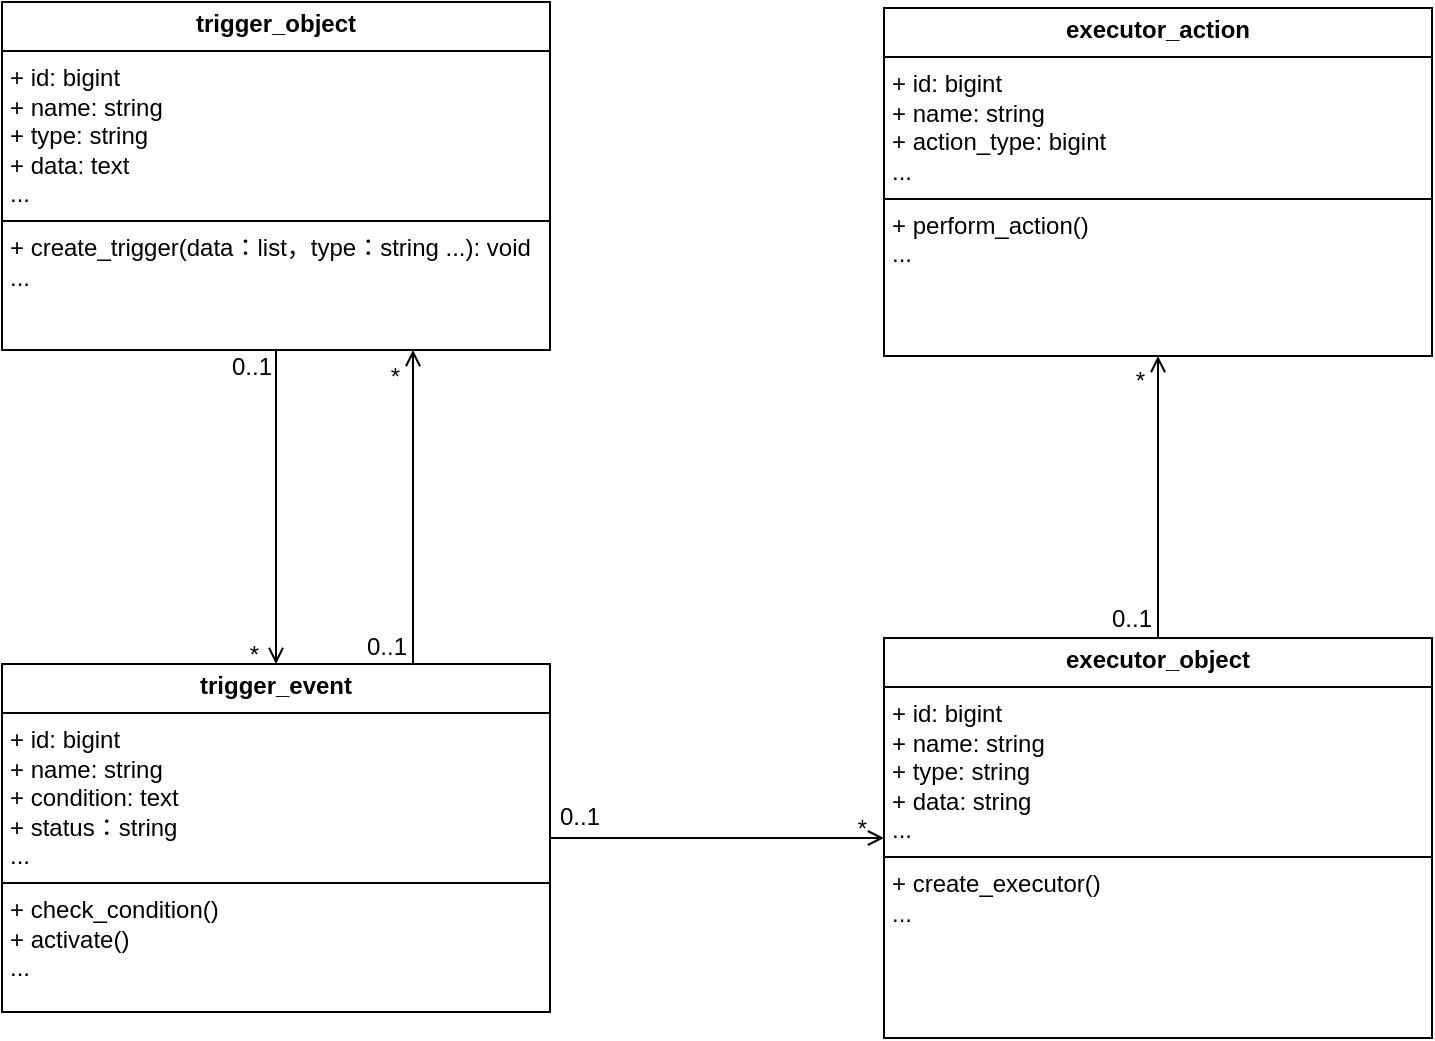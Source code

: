 <mxfile version="26.1.1">
  <diagram id="C5RBs43oDa-KdzZeNtuy" name="Page-1">
    <mxGraphModel dx="-758" dy="1185" grid="0" gridSize="10" guides="1" tooltips="1" connect="1" arrows="1" fold="1" page="0" pageScale="1" pageWidth="827" pageHeight="1169" math="0" shadow="0">
      <root>
        <mxCell id="WIyWlLk6GJQsqaUBKTNV-0" />
        <mxCell id="WIyWlLk6GJQsqaUBKTNV-1" parent="WIyWlLk6GJQsqaUBKTNV-0" />
        <mxCell id="dC9somF3lRVfRo-FaVY6-20" value="&lt;p style=&quot;margin:0px;margin-top:4px;text-align:center;&quot;&gt;&lt;b&gt;trigger_object&lt;/b&gt;&lt;/p&gt;&lt;hr size=&quot;1&quot; style=&quot;border-style:solid;&quot;&gt;&lt;p style=&quot;margin:0px;margin-left:4px;&quot;&gt;&lt;span style=&quot;background-color: transparent; color: light-dark(rgb(0, 0, 0), rgb(255, 255, 255));&quot;&gt;+ id: bigint&lt;/span&gt;&lt;/p&gt;&lt;p style=&quot;margin:0px;margin-left:4px;&quot;&gt;&lt;span style=&quot;background-color: transparent; color: light-dark(rgb(0, 0, 0), rgb(255, 255, 255));&quot;&gt;+ name: string&lt;/span&gt;&lt;/p&gt;&lt;p style=&quot;margin:0px;margin-left:4px;&quot;&gt;+ type: string&lt;/p&gt;&lt;p style=&quot;margin:0px;margin-left:4px;&quot;&gt;+ data: text&lt;/p&gt;&lt;p style=&quot;margin:0px;margin-left:4px;&quot;&gt;...&lt;/p&gt;&lt;hr size=&quot;1&quot; style=&quot;border-style:solid;&quot;&gt;&lt;p style=&quot;margin:0px;margin-left:4px;&quot;&gt;&lt;span style=&quot;background-color: transparent; color: light-dark(rgb(0, 0, 0), rgb(255, 255, 255));&quot;&gt;+ create_trigger(data：list，type：string ...): void&lt;/span&gt;&lt;/p&gt;&lt;p style=&quot;margin:0px;margin-left:4px;&quot;&gt;...&lt;/p&gt;&lt;p style=&quot;margin:0px;margin-left:4px;&quot;&gt;&lt;br&gt;&lt;/p&gt;" style="verticalAlign=top;align=left;overflow=fill;html=1;whiteSpace=wrap;" parent="WIyWlLk6GJQsqaUBKTNV-1" vertex="1">
          <mxGeometry x="2135" y="-237" width="274" height="174" as="geometry" />
        </mxCell>
        <mxCell id="dC9somF3lRVfRo-FaVY6-21" value="&lt;p style=&quot;margin:0px;margin-top:4px;text-align:center;&quot;&gt;&lt;b&gt;executor_object&lt;/b&gt;&lt;/p&gt;&lt;hr size=&quot;1&quot; style=&quot;border-style:solid;&quot;&gt;&lt;p style=&quot;margin: 0px 0px 0px 4px;&quot;&gt;&lt;span style=&quot;background-color: transparent; color: light-dark(rgb(0, 0, 0), rgb(255, 255, 255));&quot;&gt;+ id: bigint&lt;/span&gt;&lt;/p&gt;&lt;p style=&quot;margin: 0px 0px 0px 4px;&quot;&gt;&lt;span style=&quot;background-color: transparent; color: light-dark(rgb(0, 0, 0), rgb(255, 255, 255));&quot;&gt;+ name: string&lt;/span&gt;&lt;/p&gt;&lt;p style=&quot;margin: 0px 0px 0px 4px;&quot;&gt;+ type: string&lt;/p&gt;&lt;p style=&quot;margin: 0px 0px 0px 4px;&quot;&gt;+ data: string&lt;/p&gt;&lt;p style=&quot;margin: 0px 0px 0px 4px;&quot;&gt;...&lt;/p&gt;&lt;hr size=&quot;1&quot; style=&quot;border-style:solid;&quot;&gt;&lt;p style=&quot;margin:0px;margin-left:4px;&quot;&gt;&lt;span style=&quot;background-color: transparent; color: light-dark(rgb(0, 0, 0), rgb(255, 255, 255));&quot;&gt;+ create_executor()&lt;/span&gt;&lt;/p&gt;&lt;p style=&quot;margin:0px;margin-left:4px;&quot;&gt;&lt;span style=&quot;background-color: transparent; color: light-dark(rgb(0, 0, 0), rgb(255, 255, 255));&quot;&gt;...&lt;/span&gt;&lt;/p&gt;&lt;p style=&quot;margin:0px;margin-left:4px;&quot;&gt;&lt;br&gt;&lt;/p&gt;" style="verticalAlign=top;align=left;overflow=fill;html=1;whiteSpace=wrap;" parent="WIyWlLk6GJQsqaUBKTNV-1" vertex="1">
          <mxGeometry x="2576" y="81" width="274" height="200" as="geometry" />
        </mxCell>
        <mxCell id="dC9somF3lRVfRo-FaVY6-24" value="&lt;p style=&quot;margin:0px;margin-top:4px;text-align:center;&quot;&gt;&lt;b&gt;trigger_event&lt;/b&gt;&lt;/p&gt;&lt;hr size=&quot;1&quot; style=&quot;border-style:solid;&quot;&gt;&lt;p style=&quot;margin:0px;margin-left:4px;&quot;&gt;&lt;span style=&quot;background-color: transparent; color: light-dark(rgb(0, 0, 0), rgb(255, 255, 255));&quot;&gt;+ id: bigint&lt;/span&gt;&lt;/p&gt;&lt;p style=&quot;margin:0px;margin-left:4px;&quot;&gt;&lt;span style=&quot;background-color: transparent; color: light-dark(rgb(0, 0, 0), rgb(255, 255, 255));&quot;&gt;+ name: string&lt;/span&gt;&lt;/p&gt;&lt;p style=&quot;margin:0px;margin-left:4px;&quot;&gt;+ condition: text&lt;/p&gt;&lt;p style=&quot;margin:0px;margin-left:4px;&quot;&gt;+ status：string&lt;/p&gt;&lt;p style=&quot;margin:0px;margin-left:4px;&quot;&gt;...&lt;/p&gt;&lt;hr size=&quot;1&quot; style=&quot;border-style:solid;&quot;&gt;&lt;p style=&quot;margin:0px;margin-left:4px;&quot;&gt;&lt;span style=&quot;background-color: transparent; color: light-dark(rgb(0, 0, 0), rgb(255, 255, 255));&quot;&gt;+ check_condition()&lt;br&gt;+ activate()&lt;/span&gt;&lt;/p&gt;&lt;p style=&quot;margin:0px;margin-left:4px;&quot;&gt;&lt;span style=&quot;background-color: transparent; color: light-dark(rgb(0, 0, 0), rgb(255, 255, 255));&quot;&gt;...&lt;/span&gt;&lt;/p&gt;&lt;p style=&quot;margin:0px;margin-left:4px;&quot;&gt;&lt;br&gt;&lt;/p&gt;" style="verticalAlign=top;align=left;overflow=fill;html=1;whiteSpace=wrap;" parent="WIyWlLk6GJQsqaUBKTNV-1" vertex="1">
          <mxGeometry x="2135" y="94" width="274" height="174" as="geometry" />
        </mxCell>
        <mxCell id="dC9somF3lRVfRo-FaVY6-25" value="&lt;p style=&quot;margin:0px;margin-top:4px;text-align:center;&quot;&gt;&lt;b&gt;executor_action&lt;/b&gt;&lt;/p&gt;&lt;hr size=&quot;1&quot; style=&quot;border-style:solid;&quot;&gt;&lt;p style=&quot;margin:0px;margin-left:4px;&quot;&gt;&lt;span style=&quot;background-color: transparent; color: light-dark(rgb(0, 0, 0), rgb(255, 255, 255));&quot;&gt;+ id: bigint&lt;/span&gt;&lt;/p&gt;&lt;p style=&quot;margin:0px;margin-left:4px;&quot;&gt;&lt;span style=&quot;background-color: transparent; color: light-dark(rgb(0, 0, 0), rgb(255, 255, 255));&quot;&gt;+ name: string&lt;/span&gt;&lt;/p&gt;&lt;p style=&quot;margin:0px;margin-left:4px;&quot;&gt;+ action_type: bigint&lt;/p&gt;&lt;p style=&quot;margin:0px;margin-left:4px;&quot;&gt;...&lt;/p&gt;&lt;hr size=&quot;1&quot; style=&quot;border-style:solid;&quot;&gt;&lt;p style=&quot;margin:0px;margin-left:4px;&quot;&gt;&lt;span style=&quot;background-color: transparent; color: light-dark(rgb(0, 0, 0), rgb(255, 255, 255));&quot;&gt;+ perform_action()&lt;/span&gt;&lt;/p&gt;&lt;p style=&quot;margin:0px;margin-left:4px;&quot;&gt;&lt;span style=&quot;background-color: transparent; color: light-dark(rgb(0, 0, 0), rgb(255, 255, 255));&quot;&gt;...&lt;/span&gt;&lt;/p&gt;&lt;p style=&quot;margin:0px;margin-left:4px;&quot;&gt;&lt;br&gt;&lt;/p&gt;" style="verticalAlign=top;align=left;overflow=fill;html=1;whiteSpace=wrap;" parent="WIyWlLk6GJQsqaUBKTNV-1" vertex="1">
          <mxGeometry x="2576" y="-234" width="274" height="174" as="geometry" />
        </mxCell>
        <mxCell id="dC9somF3lRVfRo-FaVY6-31" value="" style="endArrow=open;shadow=0;strokeWidth=1;rounded=0;curved=0;endFill=1;edgeStyle=elbowEdgeStyle;elbow=vertical;entryX=0.5;entryY=0;entryDx=0;entryDy=0;exitX=0.5;exitY=1;exitDx=0;exitDy=0;" parent="WIyWlLk6GJQsqaUBKTNV-1" source="dC9somF3lRVfRo-FaVY6-20" target="dC9somF3lRVfRo-FaVY6-24" edge="1">
          <mxGeometry x="0.5" y="41" relative="1" as="geometry">
            <mxPoint x="1873" y="115.53" as="sourcePoint" />
            <mxPoint x="2001" y="115.53" as="targetPoint" />
            <mxPoint x="-40" y="32" as="offset" />
          </mxGeometry>
        </mxCell>
        <mxCell id="dC9somF3lRVfRo-FaVY6-32" value="0..1" style="resizable=0;align=left;verticalAlign=bottom;labelBackgroundColor=none;fontSize=12;" parent="dC9somF3lRVfRo-FaVY6-31" connectable="0" vertex="1">
          <mxGeometry x="-1" relative="1" as="geometry">
            <mxPoint x="-24" y="17" as="offset" />
          </mxGeometry>
        </mxCell>
        <mxCell id="dC9somF3lRVfRo-FaVY6-33" value="*" style="resizable=0;align=right;verticalAlign=bottom;labelBackgroundColor=none;fontSize=12;" parent="dC9somF3lRVfRo-FaVY6-31" connectable="0" vertex="1">
          <mxGeometry x="1" relative="1" as="geometry">
            <mxPoint x="-7" y="4" as="offset" />
          </mxGeometry>
        </mxCell>
        <mxCell id="dC9somF3lRVfRo-FaVY6-35" value="" style="endArrow=open;shadow=0;strokeWidth=1;rounded=0;curved=0;endFill=1;edgeStyle=elbowEdgeStyle;elbow=vertical;entryX=0.5;entryY=1;entryDx=0;entryDy=0;exitX=0.5;exitY=0;exitDx=0;exitDy=0;" parent="WIyWlLk6GJQsqaUBKTNV-1" source="dC9somF3lRVfRo-FaVY6-21" target="dC9somF3lRVfRo-FaVY6-25" edge="1">
          <mxGeometry x="0.5" y="41" relative="1" as="geometry">
            <mxPoint x="2632" y="26" as="sourcePoint" />
            <mxPoint x="2632" y="110" as="targetPoint" />
            <mxPoint x="-40" y="32" as="offset" />
          </mxGeometry>
        </mxCell>
        <mxCell id="dC9somF3lRVfRo-FaVY6-36" value="0..1" style="resizable=0;align=left;verticalAlign=bottom;labelBackgroundColor=none;fontSize=12;" parent="dC9somF3lRVfRo-FaVY6-35" connectable="0" vertex="1">
          <mxGeometry x="-1" relative="1" as="geometry">
            <mxPoint x="-25" y="-1" as="offset" />
          </mxGeometry>
        </mxCell>
        <mxCell id="dC9somF3lRVfRo-FaVY6-37" value="*" style="resizable=0;align=right;verticalAlign=bottom;labelBackgroundColor=none;fontSize=12;" parent="dC9somF3lRVfRo-FaVY6-35" connectable="0" vertex="1">
          <mxGeometry x="1" relative="1" as="geometry">
            <mxPoint x="-5" y="21" as="offset" />
          </mxGeometry>
        </mxCell>
        <mxCell id="S0q74mxe6qHEjbvTjdwv-3" value="" style="endArrow=open;shadow=0;strokeWidth=1;rounded=0;endFill=1;elbow=vertical;exitX=1;exitY=0.5;exitDx=0;exitDy=0;entryX=0;entryY=0.5;entryDx=0;entryDy=0;" parent="WIyWlLk6GJQsqaUBKTNV-1" source="dC9somF3lRVfRo-FaVY6-24" target="dC9somF3lRVfRo-FaVY6-21" edge="1">
          <mxGeometry x="0.5" y="41" relative="1" as="geometry">
            <mxPoint x="2430" y="180.5" as="sourcePoint" />
            <mxPoint x="2630" y="180.5" as="targetPoint" />
            <mxPoint x="-40" y="32" as="offset" />
          </mxGeometry>
        </mxCell>
        <mxCell id="S0q74mxe6qHEjbvTjdwv-4" value="0..1" style="resizable=0;align=left;verticalAlign=bottom;labelBackgroundColor=none;fontSize=12;" parent="S0q74mxe6qHEjbvTjdwv-3" connectable="0" vertex="1">
          <mxGeometry x="-1" relative="1" as="geometry">
            <mxPoint x="3" y="-2" as="offset" />
          </mxGeometry>
        </mxCell>
        <mxCell id="S0q74mxe6qHEjbvTjdwv-5" value="*" style="resizable=0;align=right;verticalAlign=bottom;labelBackgroundColor=none;fontSize=12;" parent="S0q74mxe6qHEjbvTjdwv-3" connectable="0" vertex="1">
          <mxGeometry x="1" relative="1" as="geometry">
            <mxPoint x="-7" y="4" as="offset" />
          </mxGeometry>
        </mxCell>
        <mxCell id="S0q74mxe6qHEjbvTjdwv-10" value="" style="endArrow=open;shadow=0;strokeWidth=1;rounded=0;curved=0;endFill=1;edgeStyle=elbowEdgeStyle;elbow=vertical;entryX=0.75;entryY=1;entryDx=0;entryDy=0;exitX=0.75;exitY=0;exitDx=0;exitDy=0;" parent="WIyWlLk6GJQsqaUBKTNV-1" source="dC9somF3lRVfRo-FaVY6-24" target="dC9somF3lRVfRo-FaVY6-20" edge="1">
          <mxGeometry x="0.5" y="41" relative="1" as="geometry">
            <mxPoint x="2282" y="-53" as="sourcePoint" />
            <mxPoint x="2282" y="104" as="targetPoint" />
            <mxPoint x="-40" y="32" as="offset" />
          </mxGeometry>
        </mxCell>
        <mxCell id="S0q74mxe6qHEjbvTjdwv-11" value="0..1" style="resizable=0;align=left;verticalAlign=bottom;labelBackgroundColor=none;fontSize=12;" parent="S0q74mxe6qHEjbvTjdwv-10" connectable="0" vertex="1">
          <mxGeometry x="-1" relative="1" as="geometry">
            <mxPoint x="-25" as="offset" />
          </mxGeometry>
        </mxCell>
        <mxCell id="S0q74mxe6qHEjbvTjdwv-12" value="*" style="resizable=0;align=right;verticalAlign=bottom;labelBackgroundColor=none;fontSize=12;" parent="S0q74mxe6qHEjbvTjdwv-10" connectable="0" vertex="1">
          <mxGeometry x="1" relative="1" as="geometry">
            <mxPoint x="-5" y="22" as="offset" />
          </mxGeometry>
        </mxCell>
      </root>
    </mxGraphModel>
  </diagram>
</mxfile>
